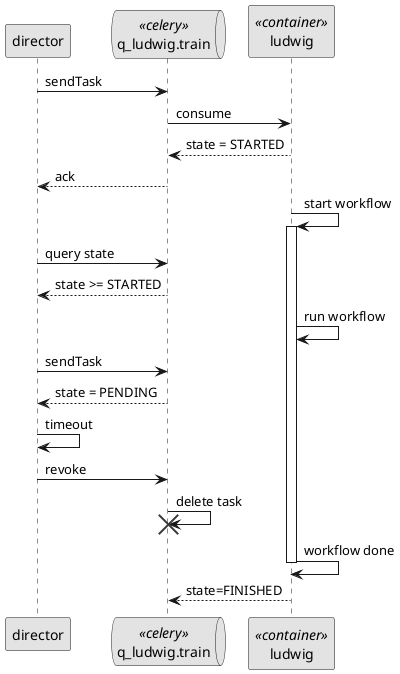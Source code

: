 @startuml
skinparam monochrome true
skinparam componentStyle uml2

participant "director" as dir
queue "q_ludwig.train" as q <<celery>>
participant "ludwig" as ludwig <<container>>

' 1st task call
dir -> q: sendTask
q -> ludwig: consume
return state = STARTED
q --> dir: ack
ludwig -> ludwig: start workflow
activate ludwig

' query state
dir -> q: query state
q --> dir: state >= STARTED

ludwig -> ludwig: run workflow

' 2nd task call
dir -> q: sendTask
q --> dir: state = PENDING
dir -> dir: timeout
dir -> q: revoke
q -> q: delete task
destroy q

ludwig -> ludwig: workflow done

deactivate ludwig

ludwig --> q: state=FINISHED

@enduml
